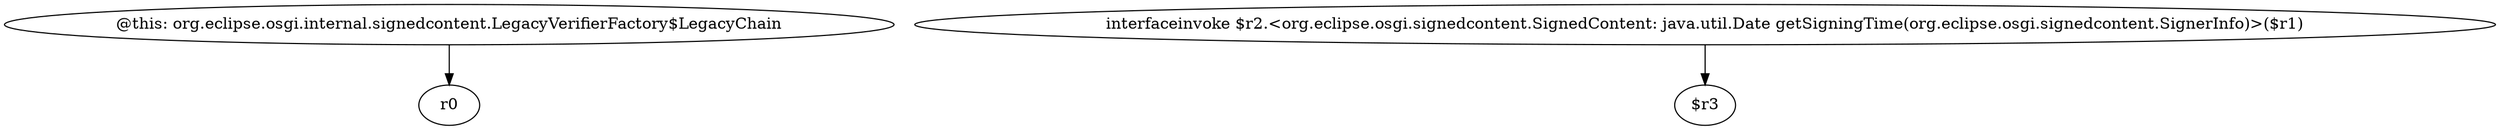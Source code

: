 digraph g {
0[label="@this: org.eclipse.osgi.internal.signedcontent.LegacyVerifierFactory$LegacyChain"]
1[label="r0"]
0->1[label=""]
2[label="interfaceinvoke $r2.<org.eclipse.osgi.signedcontent.SignedContent: java.util.Date getSigningTime(org.eclipse.osgi.signedcontent.SignerInfo)>($r1)"]
3[label="$r3"]
2->3[label=""]
}